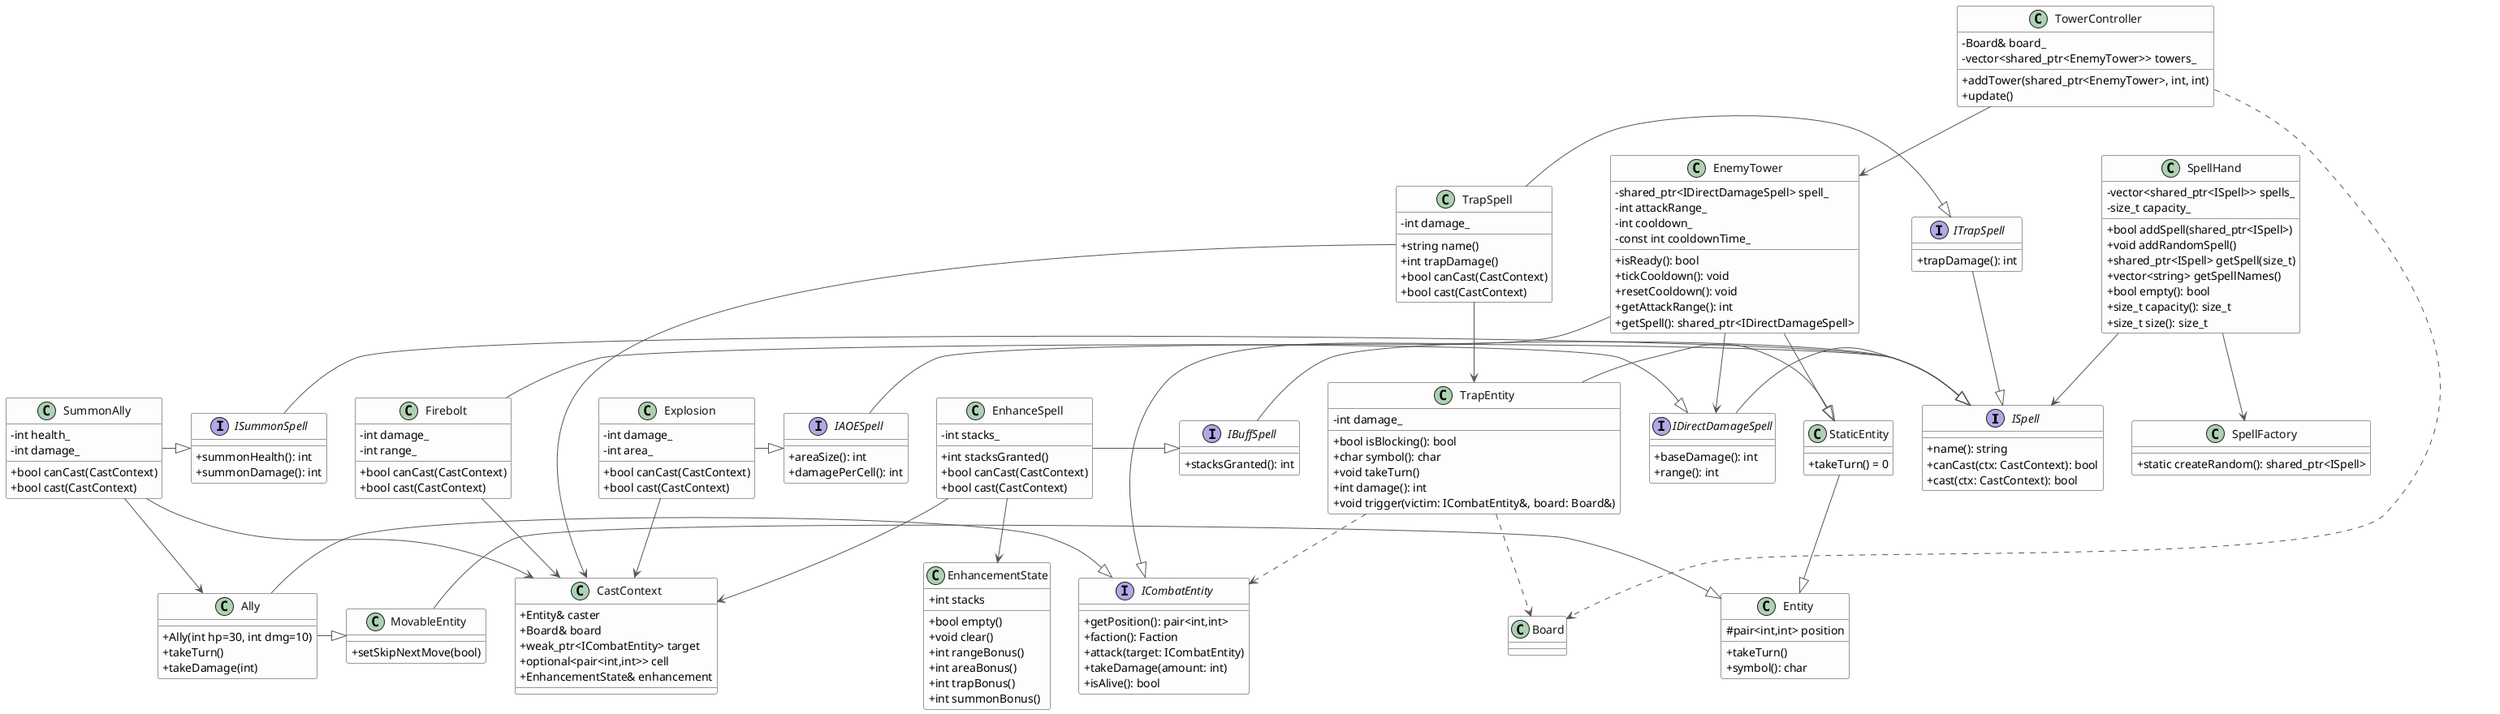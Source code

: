 @startuml
skinparam classAttributeIconSize 0
skinparam backgroundColor white
skinparam classBackgroundColor #fdfdfd
skinparam classBorderColor #333
skinparam arrowColor #555
skinparam classFontColor #111
skinparam shadowing false

' ========= БАЗОВЫЕ ИНТЕРФЕЙСЫ (ЛАБА 2) =========
interface ISpell {
  +name(): string
  +canCast(ctx: CastContext): bool
  +cast(ctx: CastContext): bool
}

interface IDirectDamageSpell {
  +baseDamage(): int
  +range(): int
}
IDirectDamageSpell -|> ISpell

interface IAOESpell {
  +areaSize(): int
  +damagePerCell(): int
}
IAOESpell -|> ISpell

interface ITrapSpell {
  +trapDamage(): int
}
ITrapSpell -|> ISpell

interface ISummonSpell {
  +summonHealth(): int
  +summonDamage(): int
}
ISummonSpell -|> ISpell

interface IBuffSpell {
  +stacksGranted(): int
}
IBuffSpell -|> ISpell

' ========= БОЙ/СУЩНОСТИ-ОСНОВЫ =========
interface ICombatEntity {
  +getPosition(): pair<int,int>
  +faction(): Faction
  +attack(target: ICombatEntity)
  +takeDamage(amount: int)
  +isAlive(): bool
}

class Entity {
  #pair<int,int> position
  +takeTurn()
  +symbol(): char
}
class StaticEntity { 
    +takeTurn() = 0 
}
class MovableEntity {
     +setSkipNextMove(bool) 
}

StaticEntity -|> Entity
MovableEntity -|> Entity

' ========= СЛУЖЕБНЫЕ СТРУКТУРЫ =========
class EnhancementState {
  +int stacks
  +bool empty()
  +void clear()
  +int rangeBonus()
  +int areaBonus()
  +int trapBonus()
  +int summonBonus()
}

class CastContext {
  +Entity& caster
  +Board& board
  +weak_ptr<ICombatEntity> target
  +optional<pair<int,int>> cell
  +EnhancementState& enhancement
}

' ========= РЕАЛИЗАЦИИ ЗАКЛИНАНИЙ =========
class Firebolt {
  -int damage_
  -int range_
  +bool canCast(CastContext)
  +bool cast(CastContext)
}
Firebolt -|> IDirectDamageSpell

class Explosion {
  -int damage_
  -int area_
  +bool canCast(CastContext)
  +bool cast(CastContext)
}
Explosion -|> IAOESpell

class TrapSpell {
  -int damage_
  +string name()
  +int trapDamage()
  +bool canCast(CastContext)
  +bool cast(CastContext)
}
TrapSpell -|> ITrapSpell

class SummonAlly {
  -int health_
  -int damage_
  +bool canCast(CastContext)
  +bool cast(CastContext)
}
SummonAlly -|> ISummonSpell

class EnhanceSpell {
  -int stacks_
  +int stacksGranted()
  +bool canCast(CastContext)
  +bool cast(CastContext)
}
EnhanceSpell -|> IBuffSpell

' ========= СУЩНОСТИ, С КОТОРЫМИ РАБОТАЮТ СПЕЛЛЫ =========
class TrapEntity {
  -int damage_
  +bool isBlocking(): bool
  +char symbol(): char
  +void takeTurn()
  +int damage(): int
  +void trigger(victim: ICombatEntity&, board: Board&)
}
TrapEntity -|> StaticEntity

class Ally {
  +Ally(int hp=30, int dmg=10)
  +takeTurn()
  +takeDamage(int)
}
Ally -|> MovableEntity
Ally -|> ICombatEntity

class EnemyTower {
  -shared_ptr<IDirectDamageSpell> spell_
  -int attackRange_
  -int cooldown_
  -const int cooldownTime_
  +isReady(): bool
  +tickCooldown(): void
  +resetCooldown(): void
  +getAttackRange(): int
  +getSpell(): shared_ptr<IDirectDamageSpell>
}
EnemyTower -|> StaticEntity
EnemyTower -|> ICombatEntity

class TowerController {
  -Board& board_
  -vector<shared_ptr<EnemyTower>> towers_
  +addTower(shared_ptr<EnemyTower>, int, int)
  +update()
}

' ========= РУКА И ФАБРИКА =========
class SpellFactory {
  +static createRandom(): shared_ptr<ISpell>
}

class SpellHand {
  -vector<shared_ptr<ISpell>> spells_
  -size_t capacity_
  +bool addSpell(shared_ptr<ISpell>)
  +void addRandomSpell()
  +shared_ptr<ISpell> getSpell(size_t)
  +vector<string> getSpellNames()
  +bool empty(): bool
  +size_t capacity(): size_t
  +size_t size(): size_t
}
SpellHand --> ISpell
SpellHand --> SpellFactory

' ========= СВЯЗИ/ЗАВИСИМОСТИ (ИСПОЛЬЗОВАНИЕ) =========
' контекст и усиления
EnhanceSpell --> EnhancementState
Firebolt --> CastContext
Explosion --> CastContext
TrapSpell --> CastContext
SummonAlly --> CastContext
EnhanceSpell --> CastContext

' призыв создаёт союзника
SummonAlly --> Ally

' ловушка: спелл создаёт сущность-ловушку; триггер бьёт ICombatEntity и трогает Board
TrapSpell --> TrapEntity
TrapEntity ..> ICombatEntity
TrapEntity ..> Board

' башня и контроллер
EnemyTower --> IDirectDamageSpell
TowerController --> EnemyTower
TowerController ..> Board

@enduml
